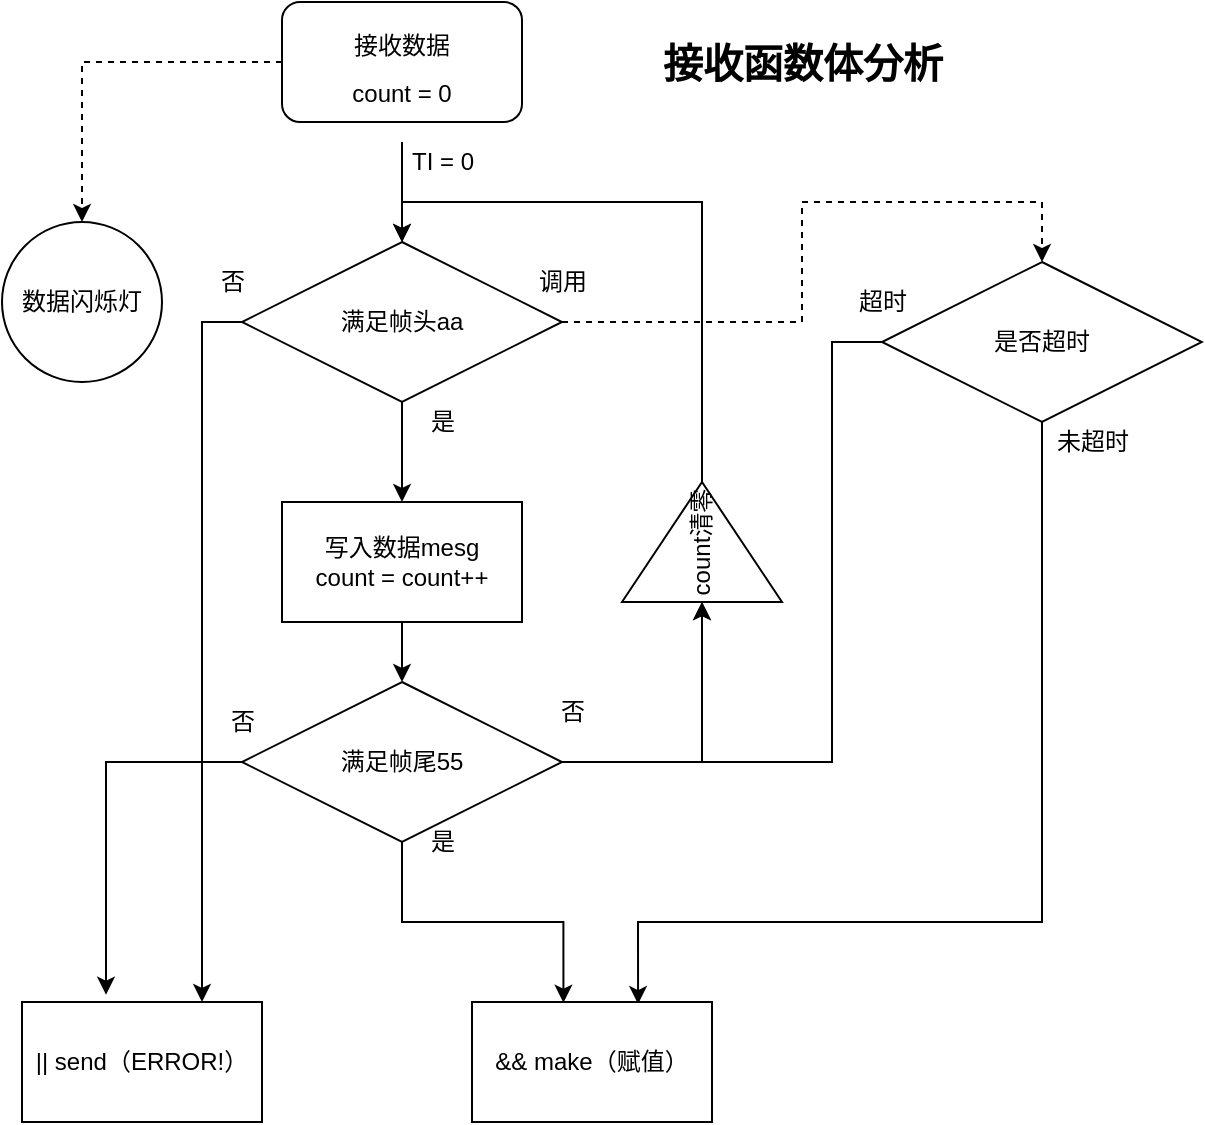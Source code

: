 <mxfile version="15.8.4" type="device"><diagram id="PPo9q6OHOHL1xp6xYtCc" name="第 1 页"><mxGraphModel dx="942" dy="737" grid="1" gridSize="10" guides="1" tooltips="1" connect="1" arrows="1" fold="1" page="1" pageScale="1" pageWidth="827" pageHeight="1169" math="0" shadow="0"><root><mxCell id="0"/><mxCell id="1" parent="0"/><mxCell id="a1RMmeTKgyV092uRO2Vr-5" value="" style="edgeStyle=orthogonalEdgeStyle;rounded=0;orthogonalLoop=1;jettySize=auto;html=1;" parent="1" edge="1"><mxGeometry relative="1" as="geometry"><mxPoint x="200" y="290" as="sourcePoint"/><mxPoint x="200" y="340" as="targetPoint"/><Array as="points"><mxPoint x="200" y="320"/><mxPoint x="200" y="320"/></Array></mxGeometry></mxCell><mxCell id="a1RMmeTKgyV092uRO2Vr-4" value="TI = 0" style="text;html=1;align=center;verticalAlign=middle;resizable=0;points=[];autosize=1;strokeColor=none;fillColor=none;" parent="1" vertex="1"><mxGeometry x="195" y="290" width="50" height="20" as="geometry"/></mxCell><mxCell id="a1RMmeTKgyV092uRO2Vr-6" value="&lt;b&gt;&lt;font style=&quot;font-size: 20px&quot;&gt;接收函数体分析&lt;/font&gt;&lt;/b&gt;" style="text;html=1;align=center;verticalAlign=middle;resizable=0;points=[];autosize=1;strokeColor=none;fillColor=none;" parent="1" vertex="1"><mxGeometry x="320" y="240" width="160" height="20" as="geometry"/></mxCell><mxCell id="a1RMmeTKgyV092uRO2Vr-9" value="" style="edgeStyle=orthogonalEdgeStyle;rounded=0;orthogonalLoop=1;jettySize=auto;html=1;" parent="1" source="a1RMmeTKgyV092uRO2Vr-7" target="a1RMmeTKgyV092uRO2Vr-8" edge="1"><mxGeometry relative="1" as="geometry"/></mxCell><mxCell id="a1RMmeTKgyV092uRO2Vr-13" value="" style="edgeStyle=orthogonalEdgeStyle;rounded=0;orthogonalLoop=1;jettySize=auto;html=1;dashed=1;entryX=0.5;entryY=0;entryDx=0;entryDy=0;" parent="1" source="a1RMmeTKgyV092uRO2Vr-7" target="a1RMmeTKgyV092uRO2Vr-12" edge="1"><mxGeometry relative="1" as="geometry"><Array as="points"><mxPoint x="400" y="380"/><mxPoint x="400" y="320"/><mxPoint x="520" y="320"/></Array></mxGeometry></mxCell><mxCell id="k3ZdfAZkepf6ZM0ryHLH-19" style="edgeStyle=orthogonalEdgeStyle;rounded=0;orthogonalLoop=1;jettySize=auto;html=1;exitX=0;exitY=0.5;exitDx=0;exitDy=0;entryX=0.75;entryY=0;entryDx=0;entryDy=0;" parent="1" source="a1RMmeTKgyV092uRO2Vr-7" target="k3ZdfAZkepf6ZM0ryHLH-18" edge="1"><mxGeometry relative="1" as="geometry"/></mxCell><mxCell id="a1RMmeTKgyV092uRO2Vr-7" value="满足帧头aa" style="rhombus;whiteSpace=wrap;html=1;" parent="1" vertex="1"><mxGeometry x="120" y="340" width="160" height="80" as="geometry"/></mxCell><mxCell id="k3ZdfAZkepf6ZM0ryHLH-4" value="" style="edgeStyle=orthogonalEdgeStyle;rounded=0;orthogonalLoop=1;jettySize=auto;html=1;" parent="1" source="a1RMmeTKgyV092uRO2Vr-8" target="k3ZdfAZkepf6ZM0ryHLH-3" edge="1"><mxGeometry relative="1" as="geometry"/></mxCell><mxCell id="a1RMmeTKgyV092uRO2Vr-8" value="写入数据mesg&lt;br&gt;count = count++" style="rounded=0;whiteSpace=wrap;html=1;" parent="1" vertex="1"><mxGeometry x="140" y="470" width="120" height="60" as="geometry"/></mxCell><mxCell id="a1RMmeTKgyV092uRO2Vr-10" value="是" style="text;html=1;align=center;verticalAlign=middle;resizable=0;points=[];autosize=1;strokeColor=none;fillColor=none;" parent="1" vertex="1"><mxGeometry x="205" y="420" width="30" height="20" as="geometry"/></mxCell><mxCell id="k3ZdfAZkepf6ZM0ryHLH-11" style="edgeStyle=orthogonalEdgeStyle;rounded=0;orthogonalLoop=1;jettySize=auto;html=1;entryX=0;entryY=0.5;entryDx=0;entryDy=0;" parent="1" source="a1RMmeTKgyV092uRO2Vr-12" target="k3ZdfAZkepf6ZM0ryHLH-6" edge="1"><mxGeometry relative="1" as="geometry"><Array as="points"><mxPoint x="415" y="390"/><mxPoint x="415" y="600"/><mxPoint x="350" y="600"/></Array></mxGeometry></mxCell><mxCell id="k3ZdfAZkepf6ZM0ryHLH-23" style="edgeStyle=orthogonalEdgeStyle;rounded=0;orthogonalLoop=1;jettySize=auto;html=1;entryX=0.692;entryY=0.017;entryDx=0;entryDy=0;entryPerimeter=0;" parent="1" source="a1RMmeTKgyV092uRO2Vr-12" target="k3ZdfAZkepf6ZM0ryHLH-14" edge="1"><mxGeometry relative="1" as="geometry"><Array as="points"><mxPoint x="520" y="680"/><mxPoint x="318" y="680"/></Array></mxGeometry></mxCell><mxCell id="a1RMmeTKgyV092uRO2Vr-12" value="是否超时" style="rhombus;whiteSpace=wrap;html=1;" parent="1" vertex="1"><mxGeometry x="440" y="350" width="160" height="80" as="geometry"/></mxCell><mxCell id="k3ZdfAZkepf6ZM0ryHLH-16" style="edgeStyle=orthogonalEdgeStyle;rounded=0;orthogonalLoop=1;jettySize=auto;html=1;dashed=1;" parent="1" source="a1RMmeTKgyV092uRO2Vr-14" target="k3ZdfAZkepf6ZM0ryHLH-15" edge="1"><mxGeometry relative="1" as="geometry"/></mxCell><mxCell id="a1RMmeTKgyV092uRO2Vr-14" value="&lt;span style=&quot;font-size: 12px&quot;&gt;接收数据&lt;/span&gt;&lt;br style=&quot;font-size: 12px&quot;&gt;&lt;span style=&quot;font-size: 12px&quot;&gt;count = 0&lt;/span&gt;" style="rounded=1;whiteSpace=wrap;html=1;fontSize=20;" parent="1" vertex="1"><mxGeometry x="140" y="220" width="120" height="60" as="geometry"/></mxCell><mxCell id="k3ZdfAZkepf6ZM0ryHLH-5" style="edgeStyle=orthogonalEdgeStyle;rounded=0;orthogonalLoop=1;jettySize=auto;html=1;entryX=0.5;entryY=0;entryDx=0;entryDy=0;startArrow=none;" parent="1" source="k3ZdfAZkepf6ZM0ryHLH-6" target="a1RMmeTKgyV092uRO2Vr-7" edge="1"><mxGeometry relative="1" as="geometry"><Array as="points"><mxPoint x="350" y="320"/><mxPoint x="200" y="320"/></Array></mxGeometry></mxCell><mxCell id="k3ZdfAZkepf6ZM0ryHLH-8" style="edgeStyle=orthogonalEdgeStyle;rounded=0;orthogonalLoop=1;jettySize=auto;html=1;entryX=0;entryY=0.5;entryDx=0;entryDy=0;" parent="1" source="k3ZdfAZkepf6ZM0ryHLH-3" target="k3ZdfAZkepf6ZM0ryHLH-6" edge="1"><mxGeometry relative="1" as="geometry"/></mxCell><mxCell id="k3ZdfAZkepf6ZM0ryHLH-20" style="edgeStyle=orthogonalEdgeStyle;rounded=0;orthogonalLoop=1;jettySize=auto;html=1;entryX=0.35;entryY=-0.061;entryDx=0;entryDy=0;entryPerimeter=0;" parent="1" source="k3ZdfAZkepf6ZM0ryHLH-3" target="k3ZdfAZkepf6ZM0ryHLH-18" edge="1"><mxGeometry relative="1" as="geometry"><Array as="points"><mxPoint x="52" y="600"/></Array></mxGeometry></mxCell><mxCell id="k3ZdfAZkepf6ZM0ryHLH-22" style="edgeStyle=orthogonalEdgeStyle;rounded=0;orthogonalLoop=1;jettySize=auto;html=1;entryX=0.381;entryY=0.006;entryDx=0;entryDy=0;entryPerimeter=0;" parent="1" source="k3ZdfAZkepf6ZM0ryHLH-3" target="k3ZdfAZkepf6ZM0ryHLH-14" edge="1"><mxGeometry relative="1" as="geometry"/></mxCell><mxCell id="k3ZdfAZkepf6ZM0ryHLH-3" value="满足帧尾55" style="rhombus;whiteSpace=wrap;html=1;" parent="1" vertex="1"><mxGeometry x="120" y="560" width="160" height="80" as="geometry"/></mxCell><mxCell id="k3ZdfAZkepf6ZM0ryHLH-6" value="count清零" style="triangle;whiteSpace=wrap;html=1;rotation=-90;" parent="1" vertex="1"><mxGeometry x="320" y="450" width="60" height="80" as="geometry"/></mxCell><mxCell id="k3ZdfAZkepf6ZM0ryHLH-9" value="否" style="text;html=1;align=center;verticalAlign=middle;resizable=0;points=[];autosize=1;strokeColor=none;fillColor=none;" parent="1" vertex="1"><mxGeometry x="270" y="565" width="30" height="20" as="geometry"/></mxCell><mxCell id="k3ZdfAZkepf6ZM0ryHLH-10" value="否" style="text;html=1;align=center;verticalAlign=middle;resizable=0;points=[];autosize=1;strokeColor=none;fillColor=none;" parent="1" vertex="1"><mxGeometry x="100" y="350" width="30" height="20" as="geometry"/></mxCell><mxCell id="k3ZdfAZkepf6ZM0ryHLH-12" value="超时" style="text;html=1;align=center;verticalAlign=middle;resizable=0;points=[];autosize=1;strokeColor=none;fillColor=none;" parent="1" vertex="1"><mxGeometry x="420" y="360" width="40" height="20" as="geometry"/></mxCell><mxCell id="k3ZdfAZkepf6ZM0ryHLH-13" value="未超时" style="text;html=1;align=center;verticalAlign=middle;resizable=0;points=[];autosize=1;strokeColor=none;fillColor=none;" parent="1" vertex="1"><mxGeometry x="520" y="430" width="50" height="20" as="geometry"/></mxCell><mxCell id="k3ZdfAZkepf6ZM0ryHLH-14" value="&amp;amp;&amp;amp; make（赋值）" style="rounded=0;whiteSpace=wrap;html=1;" parent="1" vertex="1"><mxGeometry x="235" y="720" width="120" height="60" as="geometry"/></mxCell><mxCell id="k3ZdfAZkepf6ZM0ryHLH-15" value="数据闪烁灯" style="ellipse;whiteSpace=wrap;html=1;aspect=fixed;" parent="1" vertex="1"><mxGeometry y="330" width="80" height="80" as="geometry"/></mxCell><mxCell id="k3ZdfAZkepf6ZM0ryHLH-17" value="调用" style="text;html=1;align=center;verticalAlign=middle;resizable=0;points=[];autosize=1;strokeColor=none;fillColor=none;" parent="1" vertex="1"><mxGeometry x="260" y="350" width="40" height="20" as="geometry"/></mxCell><mxCell id="k3ZdfAZkepf6ZM0ryHLH-18" value="|| send（ERROR!）" style="rounded=0;whiteSpace=wrap;html=1;" parent="1" vertex="1"><mxGeometry x="10" y="720" width="120" height="60" as="geometry"/></mxCell><mxCell id="k3ZdfAZkepf6ZM0ryHLH-21" value="否" style="text;html=1;align=center;verticalAlign=middle;resizable=0;points=[];autosize=1;strokeColor=none;fillColor=none;" parent="1" vertex="1"><mxGeometry x="105" y="570" width="30" height="20" as="geometry"/></mxCell><mxCell id="k3ZdfAZkepf6ZM0ryHLH-24" value="是" style="text;html=1;align=center;verticalAlign=middle;resizable=0;points=[];autosize=1;strokeColor=none;fillColor=none;" parent="1" vertex="1"><mxGeometry x="205" y="630" width="30" height="20" as="geometry"/></mxCell></root></mxGraphModel></diagram></mxfile>